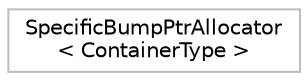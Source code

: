 digraph "Graphical Class Hierarchy"
{
 // LATEX_PDF_SIZE
  bgcolor="transparent";
  edge [fontname="Helvetica",fontsize="10",labelfontname="Helvetica",labelfontsize="10"];
  node [fontname="Helvetica",fontsize="10",shape=record];
  rankdir="LR";
  Node0 [label="SpecificBumpPtrAllocator\l\< ContainerType \>",height=0.2,width=0.4,color="grey75",tooltip=" "];
}
